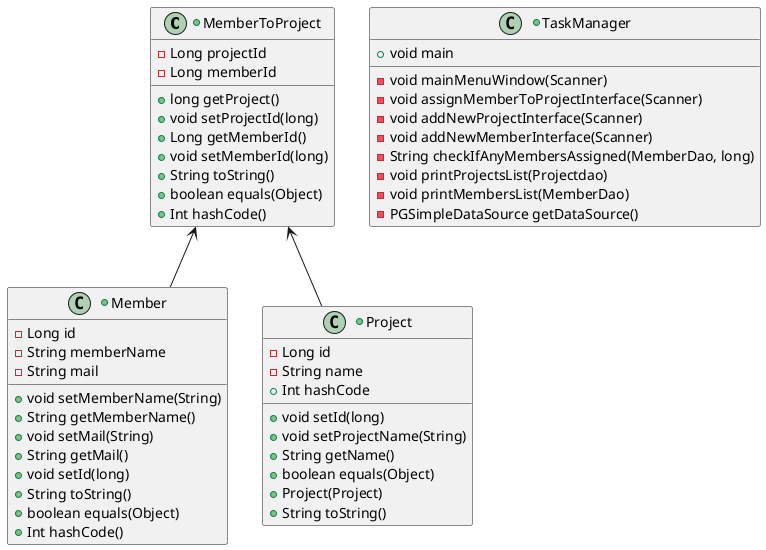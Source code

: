 @startuml

MemberToProject <-- Member
MemberToProject <-- Project

+class Member {
- Long id
- String memberName
- String mail
+ void setMemberName(String)
+ String getMemberName()
+ void setMail(String)
+ String getMail()
+ void setId(long)
+ String toString()
+ boolean equals(Object)
+ Int hashCode()
}

+class MemberToProject {
-Long projectId
-Long memberId
+long getProject()
+void setProjectId(long)
+Long getMemberId()
+void setMemberId(long)
+String toString()
+boolean equals(Object)
+Int hashCode()
}

+class Project {
-Long id
-String name
+void setId(long)
+void setProjectName(String)
+String getName()
+boolean equals(Object)
+Project(Project)
+Int hashCode
+String toString()
}

+class TaskManager {
+void main
-void mainMenuWindow(Scanner)
-void assignMemberToProjectInterface(Scanner)
-void addNewProjectInterface(Scanner)
-void addNewMemberInterface(Scanner)
-String checkIfAnyMembersAssigned(MemberDao, long)
-void printProjectsList(Projectdao)
-void printMembersList(MemberDao)
-PGSimpleDataSource getDataSource()
}
@enduml